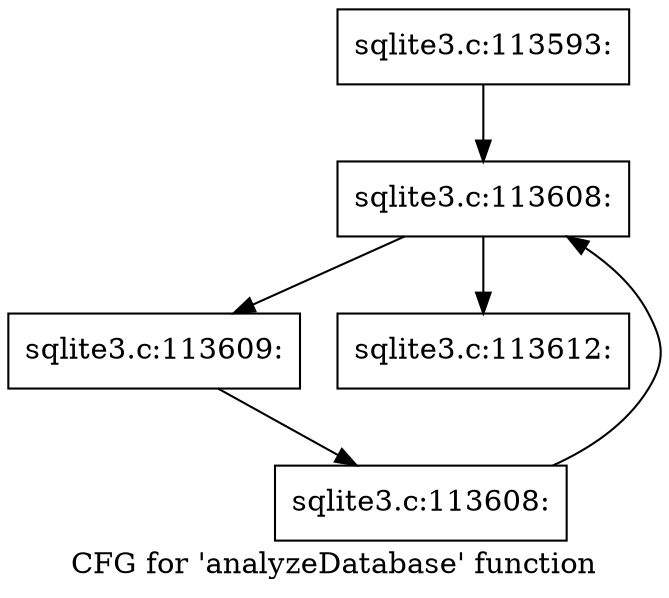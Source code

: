 digraph "CFG for 'analyzeDatabase' function" {
	label="CFG for 'analyzeDatabase' function";

	Node0x55c0fa30e370 [shape=record,label="{sqlite3.c:113593:}"];
	Node0x55c0fa30e370 -> Node0x55c0fa31ac00;
	Node0x55c0fa31ac00 [shape=record,label="{sqlite3.c:113608:}"];
	Node0x55c0fa31ac00 -> Node0x55c0fa31b660;
	Node0x55c0fa31ac00 -> Node0x55c0f59c9340;
	Node0x55c0fa31b660 [shape=record,label="{sqlite3.c:113609:}"];
	Node0x55c0fa31b660 -> Node0x55c0fa31b5d0;
	Node0x55c0fa31b5d0 [shape=record,label="{sqlite3.c:113608:}"];
	Node0x55c0fa31b5d0 -> Node0x55c0fa31ac00;
	Node0x55c0f59c9340 [shape=record,label="{sqlite3.c:113612:}"];
}
